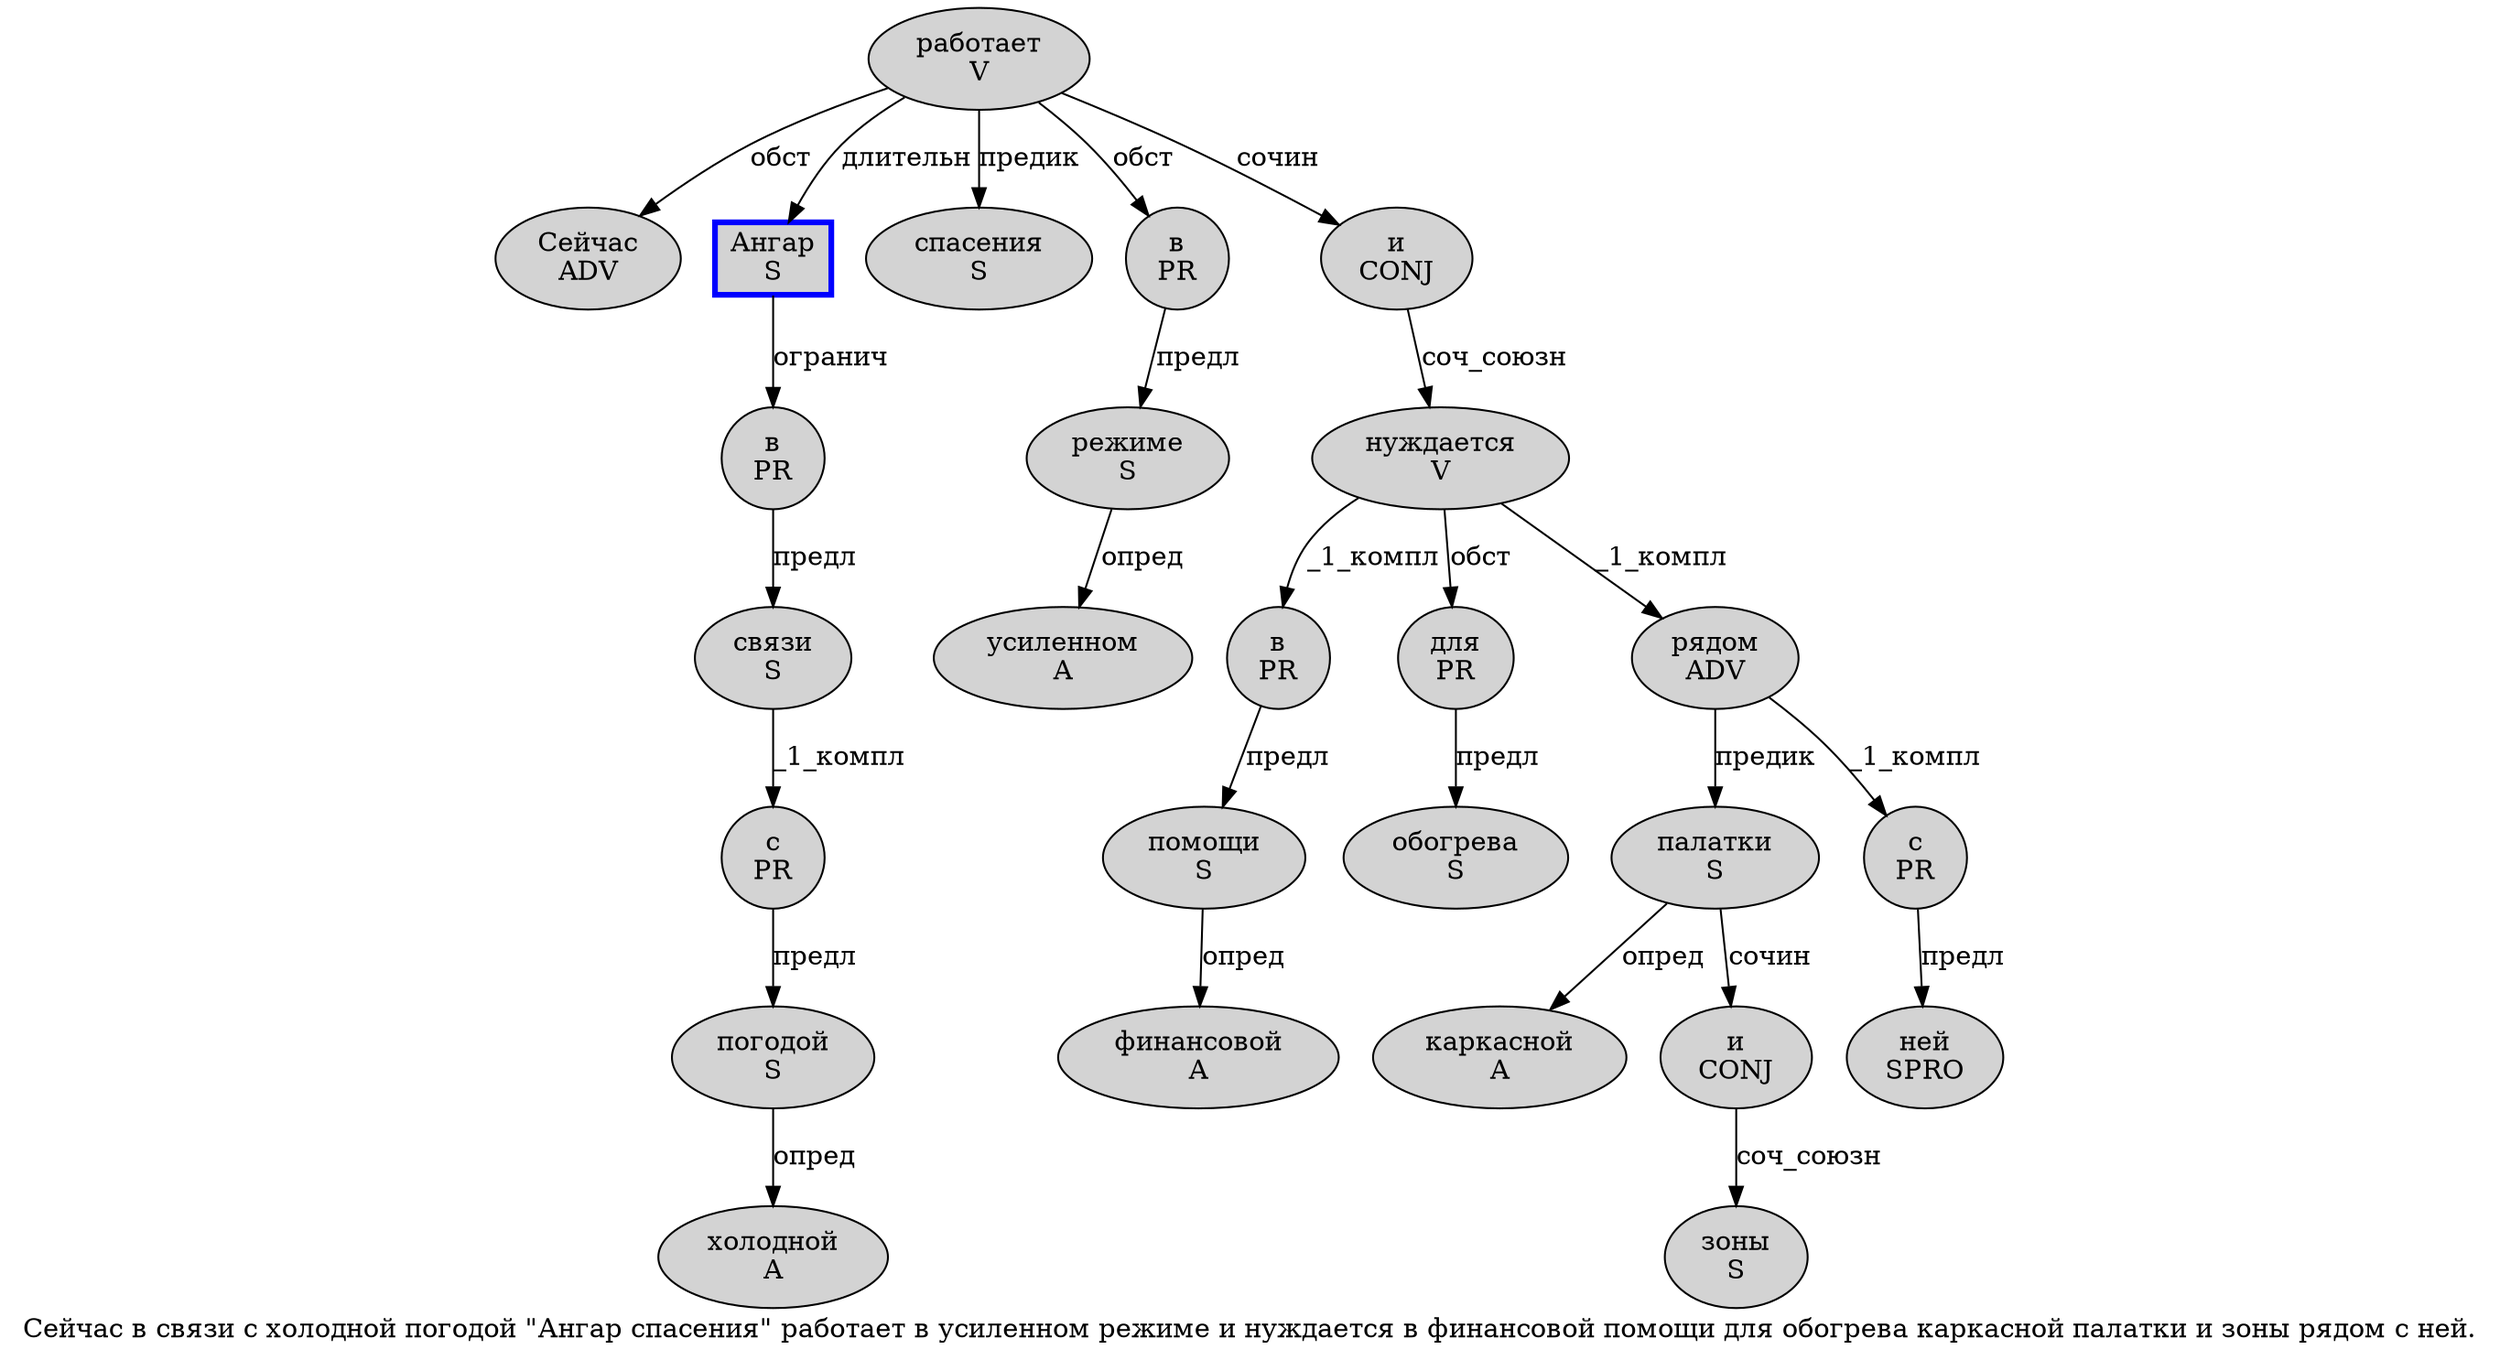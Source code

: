 digraph SENTENCE_1313 {
	graph [label="Сейчас в связи с холодной погодой \"Ангар спасения\" работает в усиленном режиме и нуждается в финансовой помощи для обогрева каркасной палатки и зоны рядом с ней."]
	node [style=filled]
		0 [label="Сейчас
ADV" color="" fillcolor=lightgray penwidth=1 shape=ellipse]
		1 [label="в
PR" color="" fillcolor=lightgray penwidth=1 shape=ellipse]
		2 [label="связи
S" color="" fillcolor=lightgray penwidth=1 shape=ellipse]
		3 [label="с
PR" color="" fillcolor=lightgray penwidth=1 shape=ellipse]
		4 [label="холодной
A" color="" fillcolor=lightgray penwidth=1 shape=ellipse]
		5 [label="погодой
S" color="" fillcolor=lightgray penwidth=1 shape=ellipse]
		7 [label="Ангар
S" color=blue fillcolor=lightgray penwidth=3 shape=box]
		8 [label="спасения
S" color="" fillcolor=lightgray penwidth=1 shape=ellipse]
		10 [label="работает
V" color="" fillcolor=lightgray penwidth=1 shape=ellipse]
		11 [label="в
PR" color="" fillcolor=lightgray penwidth=1 shape=ellipse]
		12 [label="усиленном
A" color="" fillcolor=lightgray penwidth=1 shape=ellipse]
		13 [label="режиме
S" color="" fillcolor=lightgray penwidth=1 shape=ellipse]
		14 [label="и
CONJ" color="" fillcolor=lightgray penwidth=1 shape=ellipse]
		15 [label="нуждается
V" color="" fillcolor=lightgray penwidth=1 shape=ellipse]
		16 [label="в
PR" color="" fillcolor=lightgray penwidth=1 shape=ellipse]
		17 [label="финансовой
A" color="" fillcolor=lightgray penwidth=1 shape=ellipse]
		18 [label="помощи
S" color="" fillcolor=lightgray penwidth=1 shape=ellipse]
		19 [label="для
PR" color="" fillcolor=lightgray penwidth=1 shape=ellipse]
		20 [label="обогрева
S" color="" fillcolor=lightgray penwidth=1 shape=ellipse]
		21 [label="каркасной
A" color="" fillcolor=lightgray penwidth=1 shape=ellipse]
		22 [label="палатки
S" color="" fillcolor=lightgray penwidth=1 shape=ellipse]
		23 [label="и
CONJ" color="" fillcolor=lightgray penwidth=1 shape=ellipse]
		24 [label="зоны
S" color="" fillcolor=lightgray penwidth=1 shape=ellipse]
		25 [label="рядом
ADV" color="" fillcolor=lightgray penwidth=1 shape=ellipse]
		26 [label="с
PR" color="" fillcolor=lightgray penwidth=1 shape=ellipse]
		27 [label="ней
SPRO" color="" fillcolor=lightgray penwidth=1 shape=ellipse]
			22 -> 21 [label="опред"]
			22 -> 23 [label="сочин"]
			1 -> 2 [label="предл"]
			23 -> 24 [label="соч_союзн"]
			14 -> 15 [label="соч_союзн"]
			15 -> 16 [label="_1_компл"]
			15 -> 19 [label="обст"]
			15 -> 25 [label="_1_компл"]
			19 -> 20 [label="предл"]
			7 -> 1 [label="огранич"]
			10 -> 0 [label="обст"]
			10 -> 7 [label="длительн"]
			10 -> 8 [label="предик"]
			10 -> 11 [label="обст"]
			10 -> 14 [label="сочин"]
			16 -> 18 [label="предл"]
			18 -> 17 [label="опред"]
			25 -> 22 [label="предик"]
			25 -> 26 [label="_1_компл"]
			2 -> 3 [label="_1_компл"]
			26 -> 27 [label="предл"]
			11 -> 13 [label="предл"]
			5 -> 4 [label="опред"]
			3 -> 5 [label="предл"]
			13 -> 12 [label="опред"]
}